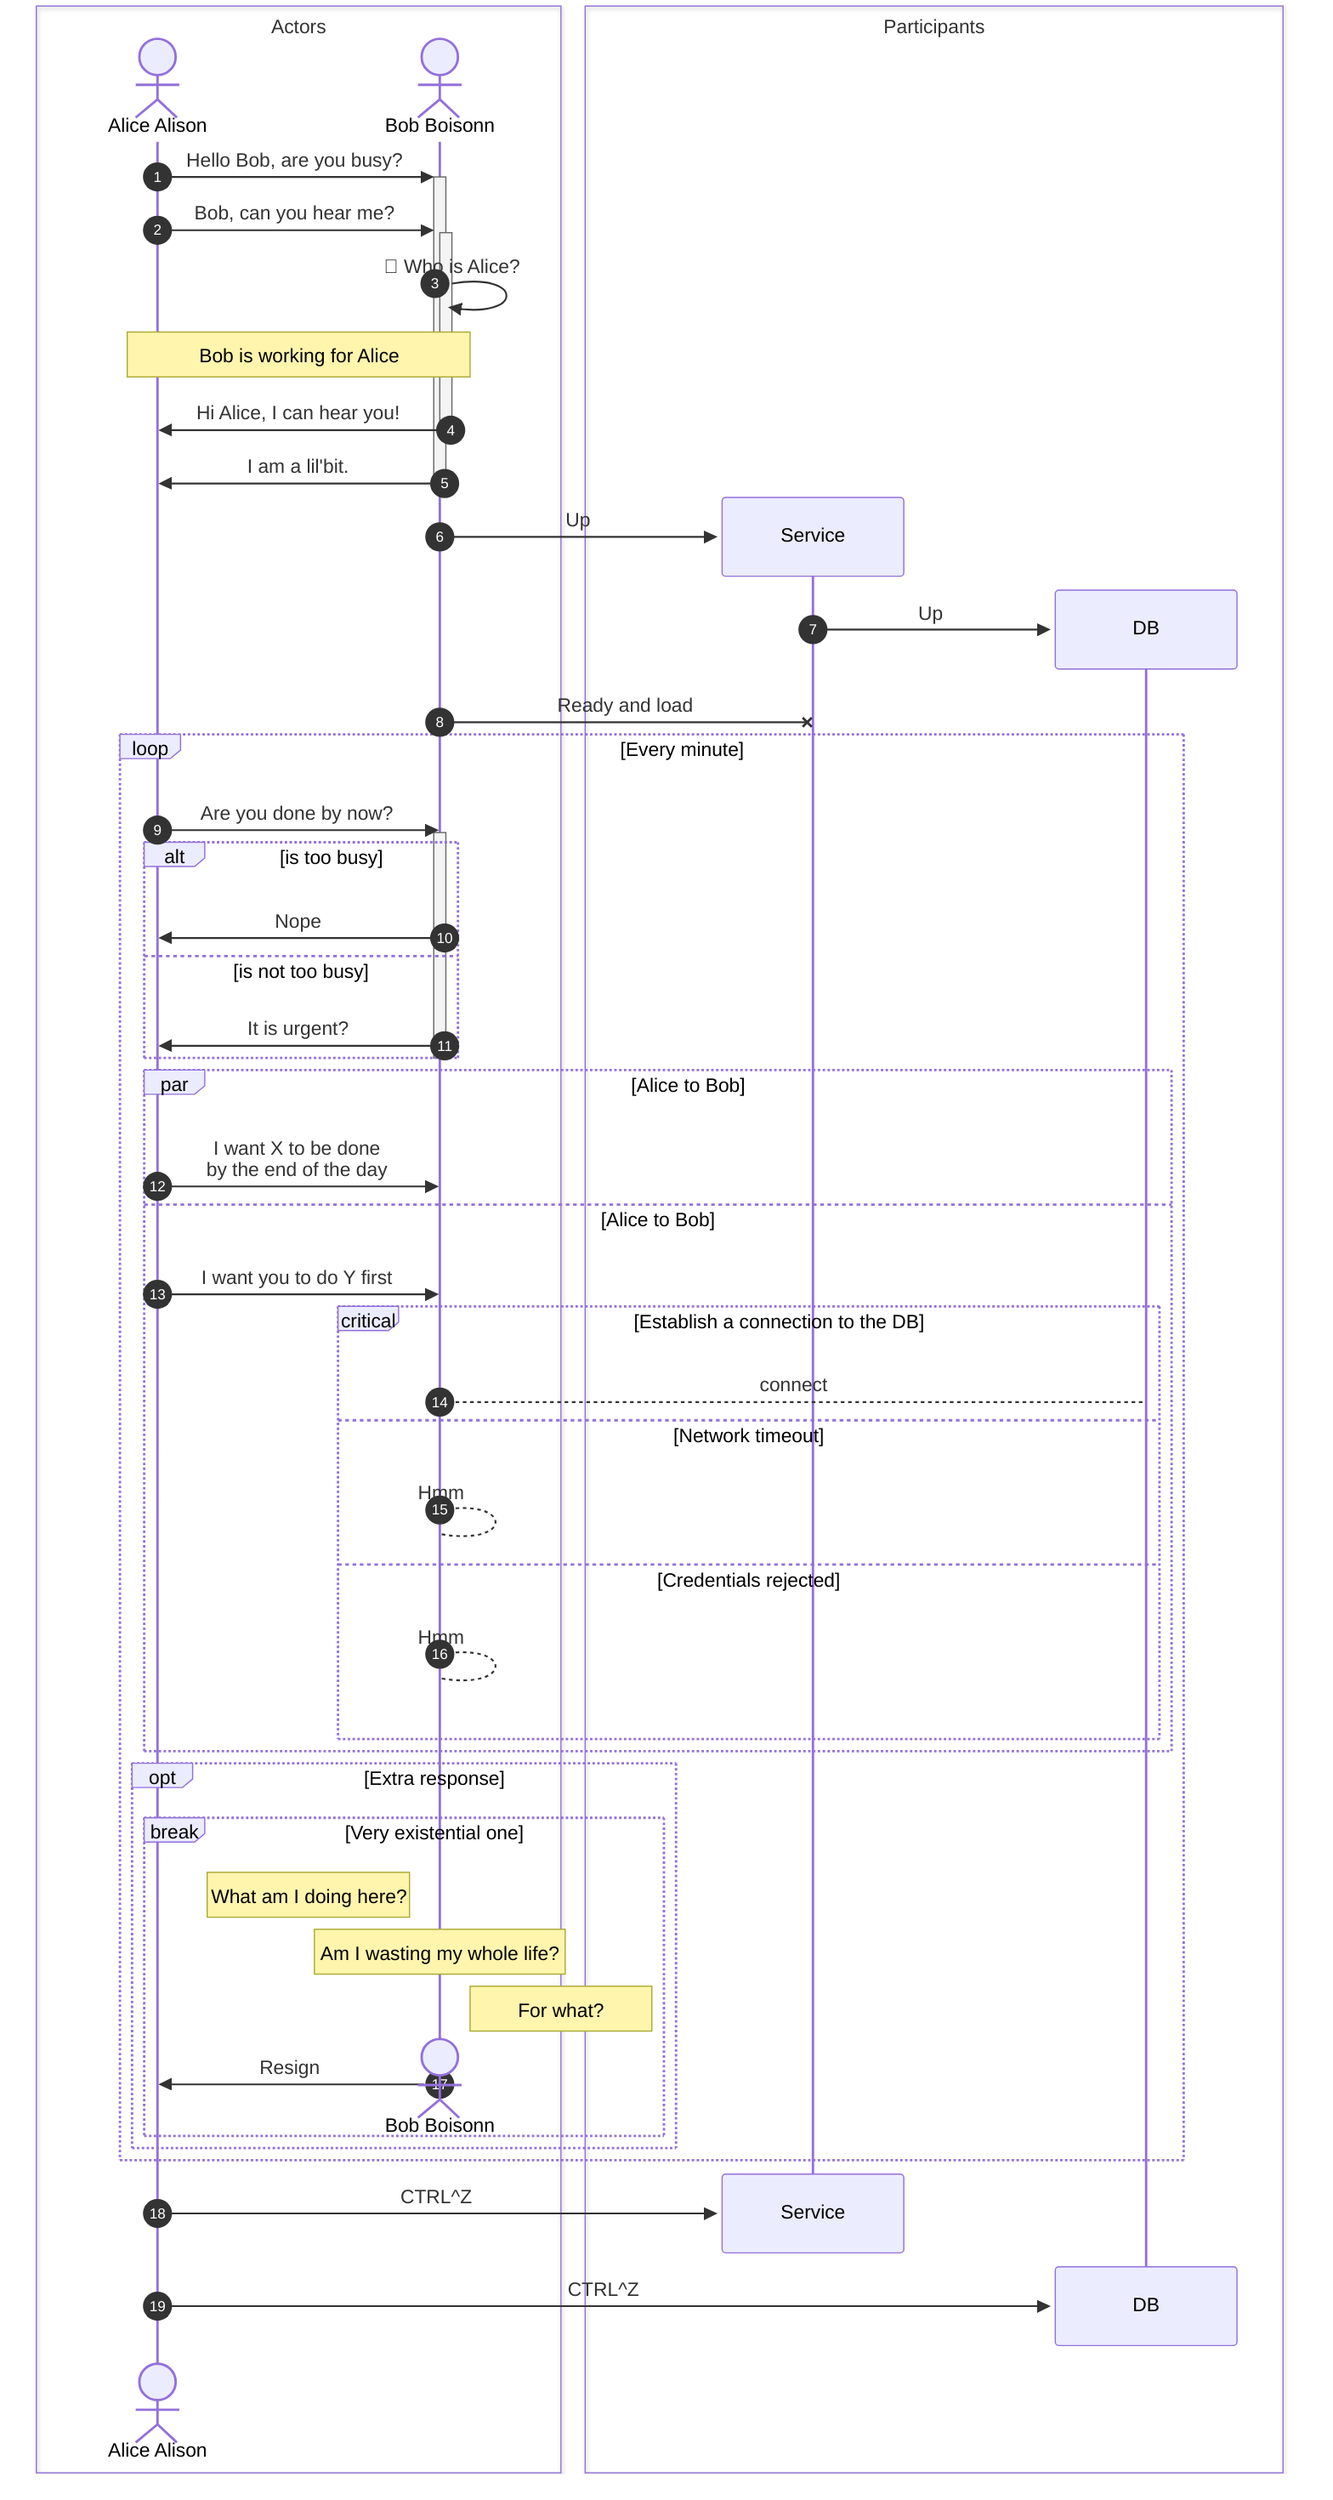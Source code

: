 sequenceDiagram
autonumber

actor Alice as Alice Alison
actor Bob as Bob Boisonn

%% Stacked activation & deactivation
Alice->>+Bob: Hello Bob, are you busy?
Alice->>+Bob: Bob, can you hear me?
Bob->>Bob: 🤔 Who is Alice?
Note over Alice,Bob: Bob is working for Alice
Bob->>-Alice: Hi Alice, I can hear you!
Bob->>-Alice: I am a lil'bit.

%% Lifeline creation and destruction
create participant Service
Bob->>Service: Up
create participant DB
Service->>DB: Up
Bob-xService: Ready and load

%% Lifeline boxes
box transparent Actors
  actor Alice
  actor Bob
end
box Participants
  participant Service
  participant DB
end

%% Looping, Notes, Alternatives, Optionals
%% Parallel, Critical
loop Every minute

  Alice->>Bob: Are you done by now?
  activate Bob

  alt is too busy
    Bob->>Alice: Nope
  else is not too busy
    Bob->>Alice: It is urgent?
  end

  deactivate Bob
  par Alice to Bob
    Alice->>Bob: I want X to be done<br>by the end of the day
  and Alice to Bob
    Alice->>Bob: I want you to do Y first
    critical Establish a connection to the DB
    Bob-->DB: connect
    option Network timeout
      Bob-->Bob: Hmm
    option Credentials rejected
      Bob-->Bob: Hmm
    end
  end

  opt Extra response
    break Very existential one
    Note left of Bob: What am I doing here?
    Note over Bob: Am I wasting my whole life?
    Note right of Bob: For what?
    destroy Bob
    Bob->>Alice: Resign
    end
  end
end

destroy Service
Alice->>Service: CTRL^Z
destroy DB
Alice->>DB: CTRL^Z